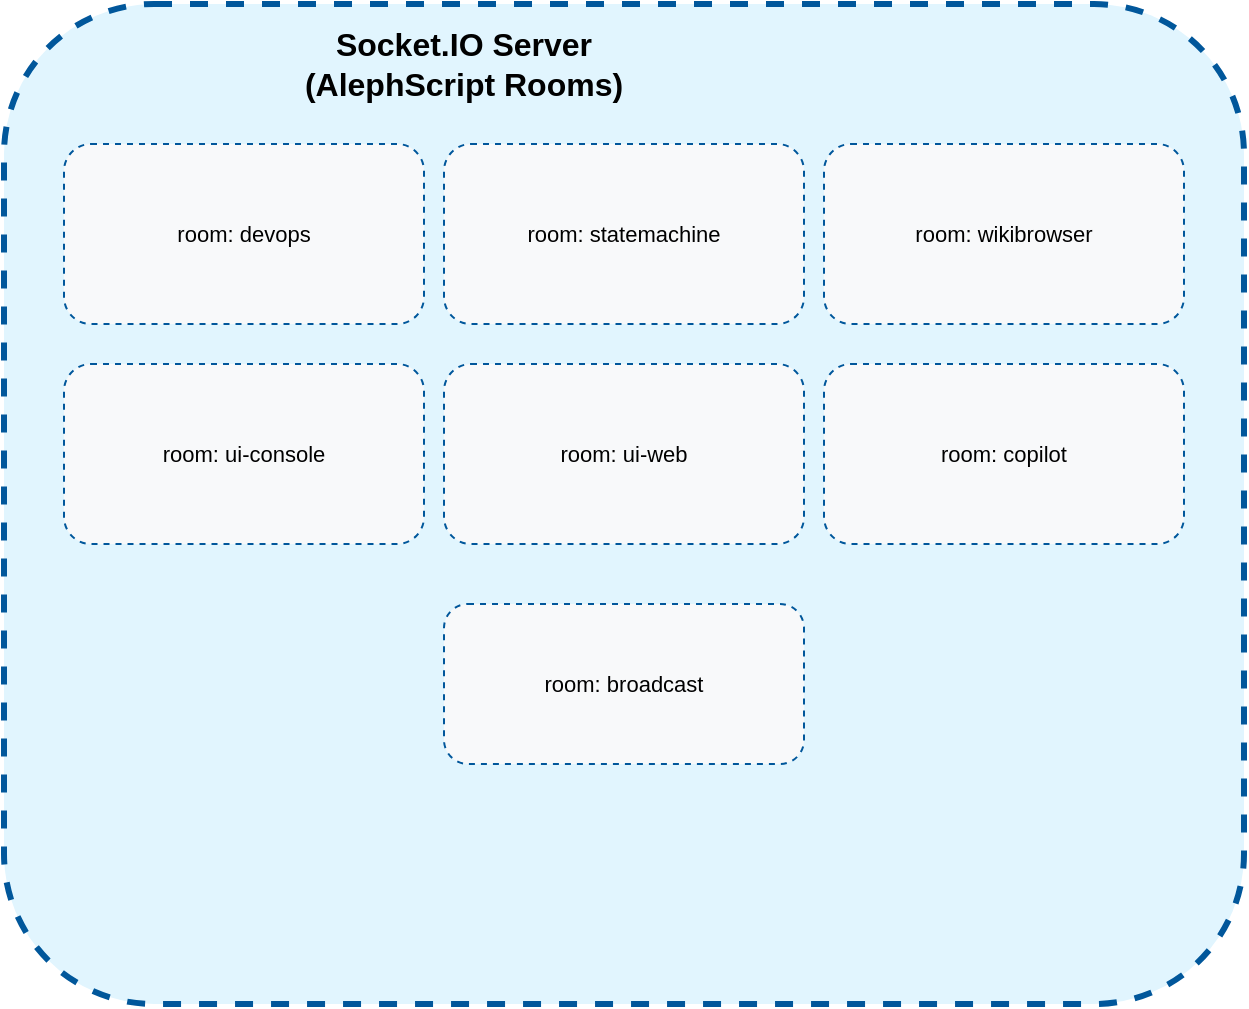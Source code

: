<mxfile version="28.1.2">
  <diagram name="Page-1" id="YUnTjhecedms24v3QjhB">
    <mxGraphModel dx="1286" dy="816" grid="1" gridSize="10" guides="1" tooltips="1" connect="1" arrows="1" fold="1" page="1" pageScale="1" pageWidth="827" pageHeight="1169" math="0" shadow="0">
      <root>
        <mxCell id="0" />
        <mxCell id="1" parent="0" />
        <mxCell id="AgoxpqBkJ0Zew2KzYT4W-1" value="" style="group" vertex="1" connectable="0" parent="1">
          <mxGeometry x="330" y="290" width="620" height="500" as="geometry" />
        </mxCell>
        <mxCell id="AgoxpqBkJ0Zew2KzYT4W-2" value="" style="rounded=1;whiteSpace=wrap;html=1;fillColor=#E1F5FE;strokeColor=#01579B;strokeWidth=3;dashed=1;" vertex="1" parent="AgoxpqBkJ0Zew2KzYT4W-1">
          <mxGeometry width="620" height="500" as="geometry" />
        </mxCell>
        <mxCell id="AgoxpqBkJ0Zew2KzYT4W-3" value="Socket.IO Server&lt;br&gt;(AlephScript Rooms)" style="text;html=1;strokeColor=none;fillColor=none;align=center;verticalAlign=middle;whiteSpace=wrap;rounded=0;fontSize=16;fontStyle=1;" vertex="1" parent="AgoxpqBkJ0Zew2KzYT4W-1">
          <mxGeometry x="120" y="15" width="220" height="30" as="geometry" />
        </mxCell>
        <mxCell id="AgoxpqBkJ0Zew2KzYT4W-4" value="room: devops" style="rounded=1;whiteSpace=wrap;html=1;fontSize=11;fillColor=#f8f9fa;strokeColor=#01579B;dashed=1;" vertex="1" parent="AgoxpqBkJ0Zew2KzYT4W-1">
          <mxGeometry x="30" y="70" width="180" height="90" as="geometry" />
        </mxCell>
        <mxCell id="AgoxpqBkJ0Zew2KzYT4W-5" value="room: statemachine" style="rounded=1;whiteSpace=wrap;html=1;fontSize=11;fillColor=#f8f9fa;strokeColor=#01579B;dashed=1;" vertex="1" parent="AgoxpqBkJ0Zew2KzYT4W-1">
          <mxGeometry x="220" y="70" width="180" height="90" as="geometry" />
        </mxCell>
        <mxCell id="AgoxpqBkJ0Zew2KzYT4W-6" value="room: wikibrowser" style="rounded=1;whiteSpace=wrap;html=1;fontSize=11;fillColor=#f8f9fa;strokeColor=#01579B;dashed=1;" vertex="1" parent="AgoxpqBkJ0Zew2KzYT4W-1">
          <mxGeometry x="410" y="70" width="180" height="90" as="geometry" />
        </mxCell>
        <mxCell id="AgoxpqBkJ0Zew2KzYT4W-7" value="room: ui-console" style="rounded=1;whiteSpace=wrap;html=1;fontSize=11;fillColor=#f8f9fa;strokeColor=#01579B;dashed=1;" vertex="1" parent="AgoxpqBkJ0Zew2KzYT4W-1">
          <mxGeometry x="30" y="180" width="180" height="90" as="geometry" />
        </mxCell>
        <mxCell id="AgoxpqBkJ0Zew2KzYT4W-8" value="room: ui-web" style="rounded=1;whiteSpace=wrap;html=1;fontSize=11;fillColor=#f8f9fa;strokeColor=#01579B;dashed=1;" vertex="1" parent="AgoxpqBkJ0Zew2KzYT4W-1">
          <mxGeometry x="220" y="180" width="180" height="90" as="geometry" />
        </mxCell>
        <mxCell id="AgoxpqBkJ0Zew2KzYT4W-9" value="room: copilot" style="rounded=1;whiteSpace=wrap;html=1;fontSize=11;fillColor=#f8f9fa;strokeColor=#01579B;dashed=1;" vertex="1" parent="AgoxpqBkJ0Zew2KzYT4W-1">
          <mxGeometry x="410" y="180" width="180" height="90" as="geometry" />
        </mxCell>
        <mxCell id="AgoxpqBkJ0Zew2KzYT4W-10" value="room: broadcast" style="rounded=1;whiteSpace=wrap;html=1;fontSize=11;fillColor=#f8f9fa;strokeColor=#01579B;dashed=1;" vertex="1" parent="AgoxpqBkJ0Zew2KzYT4W-1">
          <mxGeometry x="220" y="300" width="180" height="80" as="geometry" />
        </mxCell>
      </root>
    </mxGraphModel>
  </diagram>
</mxfile>
